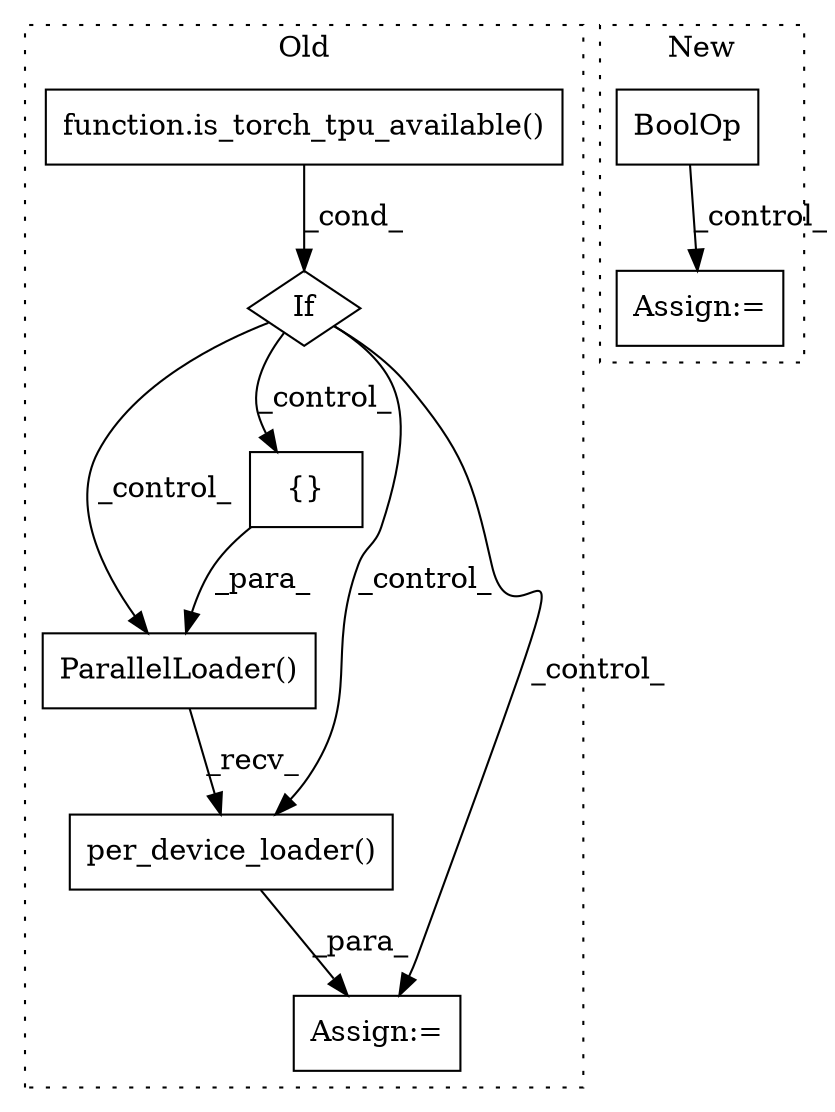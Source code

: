 digraph G {
subgraph cluster0 {
1 [label="ParallelLoader()" a="75" s="39633,39676" l="18,1" shape="box"];
3 [label="If" a="96" s="39579" l="3" shape="diamond"];
4 [label="{}" a="59" s="39663,39675" l="1,0" shape="box"];
5 [label="per_device_loader()" a="75" s="39633,39707" l="63,1" shape="box"];
6 [label="function.is_torch_tpu_available()" a="75" s="39582" l="24" shape="box"];
8 [label="Assign:=" a="68" s="39630" l="3" shape="box"];
label = "Old";
style="dotted";
}
subgraph cluster1 {
2 [label="BoolOp" a="72" s="34853" l="64" shape="box"];
7 [label="Assign:=" a="68" s="35408" l="3" shape="box"];
label = "New";
style="dotted";
}
1 -> 5 [label="_recv_"];
2 -> 7 [label="_control_"];
3 -> 4 [label="_control_"];
3 -> 1 [label="_control_"];
3 -> 5 [label="_control_"];
3 -> 8 [label="_control_"];
4 -> 1 [label="_para_"];
5 -> 8 [label="_para_"];
6 -> 3 [label="_cond_"];
}
